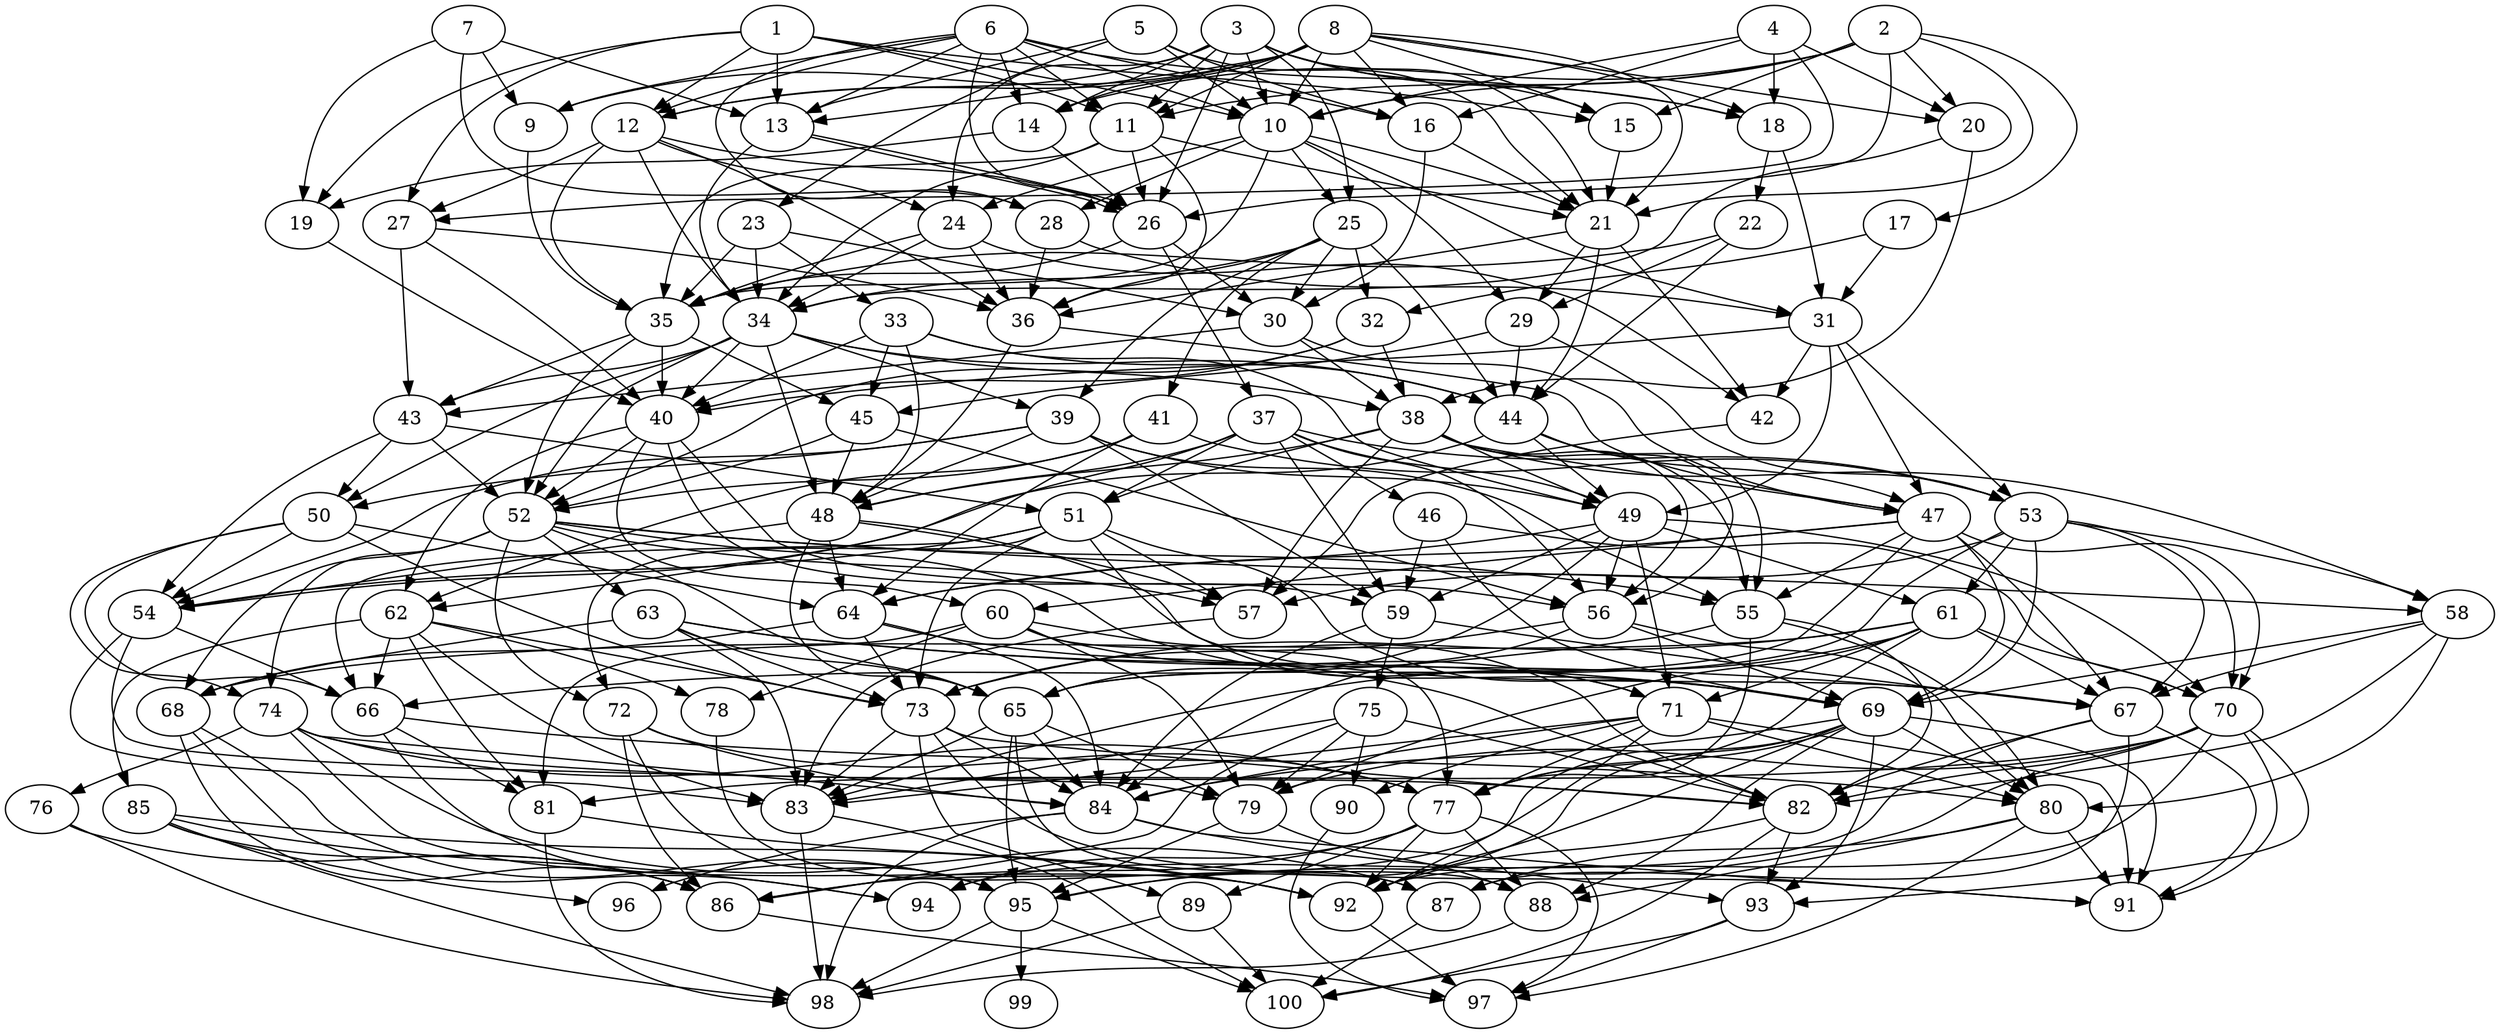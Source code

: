 // DAG automatically generated by daggen at Fri Aug  4 16:35:14 2017
// ./daggen --dot -n 100 --fat 0.5 --regular 0.8 --density 0.8 --jump 2 
digraph G {
  1 [size="134218", alpha="0.00"]
  1 -> 10 [size ="210"]
  1 -> 11 [size ="210"]
  1 -> 12 [size ="210"]
  1 -> 13 [size ="210"]
  1 -> 15 [size ="210"]
  1 -> 19 [size ="210"]
  1 -> 27 [size ="210"]
  2 [size="105572", alpha="0.20"]
  2 -> 10 [size ="75"]
  2 -> 11 [size ="75"]
  2 -> 14 [size ="75"]
  2 -> 15 [size ="75"]
  2 -> 17 [size ="75"]
  2 -> 20 [size ="75"]
  2 -> 21 [size ="75"]
  2 -> 26 [size ="75"]
  3 [size="2630", alpha="0.10"]
  3 -> 10 [size ="75"]
  3 -> 11 [size ="75"]
  3 -> 12 [size ="75"]
  3 -> 14 [size ="75"]
  3 -> 15 [size ="75"]
  3 -> 18 [size ="75"]
  3 -> 21 [size ="75"]
  3 -> 24 [size ="75"]
  3 -> 25 [size ="75"]
  3 -> 26 [size ="75"]
  4 [size="38456", alpha="0.10"]
  4 -> 10 [size ="34"]
  4 -> 16 [size ="34"]
  4 -> 18 [size ="34"]
  4 -> 20 [size ="34"]
  4 -> 27 [size ="34"]
  5 [size="3582", alpha="0.01"]
  5 -> 10 [size ="411"]
  5 -> 13 [size ="411"]
  5 -> 16 [size ="411"]
  5 -> 21 [size ="411"]
  5 -> 23 [size ="411"]
  6 [size="6469", alpha="0.06"]
  6 -> 9 [size ="411"]
  6 -> 10 [size ="411"]
  6 -> 11 [size ="411"]
  6 -> 12 [size ="411"]
  6 -> 13 [size ="411"]
  6 -> 14 [size ="411"]
  6 -> 16 [size ="411"]
  6 -> 18 [size ="411"]
  6 -> 26 [size ="411"]
  6 -> 28 [size ="411"]
  7 [size="469462", alpha="0.18"]
  7 -> 9 [size ="411"]
  7 -> 13 [size ="411"]
  7 -> 19 [size ="411"]
  7 -> 28 [size ="411"]
  8 [size="52955", alpha="0.17"]
  8 -> 9 [size ="75"]
  8 -> 10 [size ="75"]
  8 -> 11 [size ="75"]
  8 -> 12 [size ="75"]
  8 -> 13 [size ="75"]
  8 -> 14 [size ="75"]
  8 -> 15 [size ="75"]
  8 -> 16 [size ="75"]
  8 -> 18 [size ="75"]
  8 -> 20 [size ="75"]
  8 -> 21 [size ="75"]
  9 [size="25270", alpha="0.09"]
  9 -> 35 [size ="537"]
  10 [size="549756", alpha="0.16"]
  10 -> 21 [size ="537"]
  10 -> 24 [size ="537"]
  10 -> 25 [size ="537"]
  10 -> 28 [size ="537"]
  10 -> 29 [size ="537"]
  10 -> 31 [size ="537"]
  10 -> 35 [size ="537"]
  11 [size="106366", alpha="0.09"]
  11 -> 21 [size ="302"]
  11 -> 26 [size ="302"]
  11 -> 34 [size ="302"]
  11 -> 35 [size ="302"]
  11 -> 36 [size ="302"]
  12 [size="89685", alpha="0.03"]
  12 -> 24 [size ="75"]
  12 -> 26 [size ="75"]
  12 -> 27 [size ="75"]
  12 -> 34 [size ="75"]
  12 -> 35 [size ="75"]
  12 -> 36 [size ="75"]
  13 [size="20274", alpha="0.12"]
  13 -> 26 [size ="537"]
  13 -> 26 [size ="537"]
  13 -> 34 [size ="537"]
  14 [size="25016", alpha="0.09"]
  14 -> 19 [size ="411"]
  14 -> 26 [size ="411"]
  15 [size="368293", alpha="0.03"]
  15 -> 21 [size ="411"]
  16 [size="8590", alpha="0.14"]
  16 -> 21 [size ="34"]
  16 -> 30 [size ="34"]
  17 [size="635302", alpha="0.17"]
  17 -> 31 [size ="411"]
  17 -> 32 [size ="411"]
  18 [size="8590", alpha="0.13"]
  18 -> 22 [size ="34"]
  18 -> 31 [size ="34"]
  19 [size="106837", alpha="0.18"]
  19 -> 40 [size ="75"]
  20 [size="16005", alpha="0.16"]
  20 -> 34 [size ="34"]
  20 -> 38 [size ="34"]
  21 [size="782758", alpha="0.03"]
  21 -> 29 [size ="679"]
  21 -> 36 [size ="679"]
  21 -> 42 [size ="679"]
  21 -> 44 [size ="679"]
  22 [size="3135", alpha="0.05"]
  22 -> 29 [size ="302"]
  22 -> 35 [size ="302"]
  22 -> 44 [size ="302"]
  23 [size="13072", alpha="0.14"]
  23 -> 30 [size ="34"]
  23 -> 33 [size ="34"]
  23 -> 34 [size ="34"]
  23 -> 35 [size ="34"]
  24 [size="21336", alpha="0.16"]
  24 -> 34 [size ="537"]
  24 -> 35 [size ="537"]
  24 -> 36 [size ="537"]
  24 -> 42 [size ="537"]
  25 [size="68719", alpha="0.06"]
  25 -> 30 [size ="134"]
  25 -> 32 [size ="134"]
  25 -> 34 [size ="134"]
  25 -> 36 [size ="134"]
  25 -> 39 [size ="134"]
  25 -> 41 [size ="134"]
  25 -> 44 [size ="134"]
  26 [size="11402", alpha="0.03"]
  26 -> 30 [size ="34"]
  26 -> 35 [size ="34"]
  26 -> 37 [size ="34"]
  27 [size="1073742", alpha="0.19"]
  27 -> 36 [size ="839"]
  27 -> 40 [size ="839"]
  27 -> 43 [size ="839"]
  28 [size="586046", alpha="0.15"]
  28 -> 31 [size ="679"]
  28 -> 36 [size ="679"]
  29 [size="7027", alpha="0.01"]
  29 -> 44 [size ="134"]
  29 -> 45 [size ="134"]
  29 -> 53 [size ="134"]
  30 [size="782758", alpha="0.14"]
  30 -> 38 [size ="679"]
  30 -> 43 [size ="679"]
  30 -> 47 [size ="679"]
  31 [size="755", alpha="0.10"]
  31 -> 40 [size ="34"]
  31 -> 42 [size ="34"]
  31 -> 47 [size ="34"]
  31 -> 49 [size ="34"]
  31 -> 53 [size ="34"]
  32 [size="368293", alpha="0.20"]
  32 -> 38 [size ="411"]
  32 -> 40 [size ="411"]
  32 -> 52 [size ="411"]
  33 [size="10896", alpha="0.18"]
  33 -> 40 [size ="210"]
  33 -> 44 [size ="210"]
  33 -> 45 [size ="210"]
  33 -> 48 [size ="210"]
  33 -> 49 [size ="210"]
  34 [size="97835", alpha="0.02"]
  34 -> 38 [size ="75"]
  34 -> 39 [size ="75"]
  34 -> 40 [size ="75"]
  34 -> 43 [size ="75"]
  34 -> 44 [size ="75"]
  34 -> 48 [size ="75"]
  34 -> 50 [size ="75"]
  34 -> 52 [size ="75"]
  35 [size="231928", alpha="0.10"]
  35 -> 40 [size ="302"]
  35 -> 43 [size ="302"]
  35 -> 45 [size ="302"]
  35 -> 52 [size ="302"]
  36 [size="26487", alpha="0.19"]
  36 -> 47 [size ="75"]
  36 -> 48 [size ="75"]
  37 [size="125033", alpha="0.07"]
  37 -> 46 [size ="210"]
  37 -> 48 [size ="210"]
  37 -> 49 [size ="210"]
  37 -> 51 [size ="210"]
  37 -> 53 [size ="210"]
  37 -> 56 [size ="210"]
  37 -> 59 [size ="210"]
  37 -> 62 [size ="210"]
  38 [size="230765", alpha="0.04"]
  38 -> 47 [size ="679"]
  38 -> 48 [size ="679"]
  38 -> 49 [size ="679"]
  38 -> 51 [size ="679"]
  38 -> 55 [size ="679"]
  38 -> 56 [size ="679"]
  38 -> 57 [size ="679"]
  38 -> 58 [size ="679"]
  39 [size="68719", alpha="0.16"]
  39 -> 48 [size ="134"]
  39 -> 49 [size ="134"]
  39 -> 50 [size ="134"]
  39 -> 54 [size ="134"]
  39 -> 55 [size ="134"]
  39 -> 59 [size ="134"]
  40 [size="231928", alpha="0.04"]
  40 -> 52 [size ="302"]
  40 -> 56 [size ="302"]
  40 -> 59 [size ="302"]
  40 -> 60 [size ="302"]
  40 -> 62 [size ="302"]
  41 [size="9139", alpha="0.16"]
  41 -> 52 [size ="210"]
  41 -> 53 [size ="210"]
  41 -> 62 [size ="210"]
  41 -> 64 [size ="210"]
  42 [size="1283067", alpha="0.15"]
  42 -> 57 [size ="839"]
  43 [size="25708", alpha="0.02"]
  43 -> 50 [size ="679"]
  43 -> 51 [size ="679"]
  43 -> 52 [size ="679"]
  43 -> 54 [size ="679"]
  44 [size="368293", alpha="0.05"]
  44 -> 47 [size ="411"]
  44 -> 49 [size ="411"]
  44 -> 54 [size ="411"]
  44 -> 55 [size ="411"]
  44 -> 56 [size ="411"]
  45 [size="549756", alpha="0.02"]
  45 -> 48 [size ="537"]
  45 -> 52 [size ="537"]
  45 -> 56 [size ="537"]
  46 [size="13843", alpha="0.19"]
  46 -> 59 [size ="302"]
  46 -> 69 [size ="302"]
  46 -> 70 [size ="302"]
  47 [size="7441", alpha="0.17"]
  47 -> 55 [size ="679"]
  47 -> 60 [size ="679"]
  47 -> 64 [size ="679"]
  47 -> 65 [size ="679"]
  47 -> 67 [size ="679"]
  47 -> 69 [size ="679"]
  47 -> 70 [size ="679"]
  48 [size="68719", alpha="0.12"]
  48 -> 54 [size ="134"]
  48 -> 57 [size ="134"]
  48 -> 64 [size ="134"]
  48 -> 65 [size ="134"]
  48 -> 67 [size ="134"]
  49 [size="302", alpha="0.19"]
  49 -> 56 [size ="34"]
  49 -> 59 [size ="34"]
  49 -> 61 [size ="34"]
  49 -> 64 [size ="34"]
  49 -> 65 [size ="34"]
  49 -> 70 [size ="34"]
  49 -> 71 [size ="34"]
  50 [size="259769", alpha="0.17"]
  50 -> 54 [size ="679"]
  50 -> 64 [size ="679"]
  50 -> 66 [size ="679"]
  50 -> 73 [size ="679"]
  50 -> 74 [size ="679"]
  51 [size="19770", alpha="0.09"]
  51 -> 54 [size ="679"]
  51 -> 57 [size ="679"]
  51 -> 66 [size ="679"]
  51 -> 69 [size ="679"]
  51 -> 71 [size ="679"]
  51 -> 72 [size ="679"]
  51 -> 73 [size ="679"]
  52 [size="832403", alpha="0.06"]
  52 -> 55 [size ="537"]
  52 -> 57 [size ="537"]
  52 -> 58 [size ="537"]
  52 -> 63 [size ="537"]
  52 -> 65 [size ="537"]
  52 -> 68 [size ="537"]
  52 -> 69 [size ="537"]
  52 -> 72 [size ="537"]
  52 -> 74 [size ="537"]
  53 [size="549756", alpha="0.10"]
  53 -> 57 [size ="537"]
  53 -> 58 [size ="537"]
  53 -> 61 [size ="537"]
  53 -> 65 [size ="537"]
  53 -> 67 [size ="537"]
  53 -> 69 [size ="537"]
  53 -> 70 [size ="537"]
  54 [size="9970", alpha="0.06"]
  54 -> 66 [size ="302"]
  54 -> 79 [size ="302"]
  54 -> 83 [size ="302"]
  55 [size="1637", alpha="0.07"]
  55 -> 66 [size ="75"]
  55 -> 77 [size ="75"]
  55 -> 80 [size ="75"]
  55 -> 82 [size ="75"]
  56 [size="28991", alpha="0.06"]
  56 -> 69 [size ="75"]
  56 -> 73 [size ="75"]
  56 -> 80 [size ="75"]
  56 -> 84 [size ="75"]
  57 [size="39491", alpha="0.03"]
  57 -> 83 [size ="679"]
  58 [size="174945", alpha="0.13"]
  58 -> 67 [size ="210"]
  58 -> 69 [size ="210"]
  58 -> 80 [size ="210"]
  58 -> 82 [size ="210"]
  59 [size="31704", alpha="0.06"]
  59 -> 67 [size ="839"]
  59 -> 75 [size ="839"]
  59 -> 84 [size ="839"]
  60 [size="782758", alpha="0.14"]
  60 -> 71 [size ="679"]
  60 -> 77 [size ="679"]
  60 -> 78 [size ="679"]
  60 -> 79 [size ="679"]
  60 -> 81 [size ="679"]
  60 -> 82 [size ="679"]
  61 [size="231928", alpha="0.17"]
  61 -> 67 [size ="302"]
  61 -> 68 [size ="302"]
  61 -> 70 [size ="302"]
  61 -> 71 [size ="302"]
  61 -> 73 [size ="302"]
  61 -> 77 [size ="302"]
  61 -> 79 [size ="302"]
  61 -> 83 [size ="302"]
  62 [size="1919", alpha="0.13"]
  62 -> 66 [size ="75"]
  62 -> 73 [size ="75"]
  62 -> 78 [size ="75"]
  62 -> 81 [size ="75"]
  62 -> 83 [size ="75"]
  62 -> 85 [size ="75"]
  63 [size="5775", alpha="0.05"]
  63 -> 65 [size ="134"]
  63 -> 67 [size ="134"]
  63 -> 68 [size ="134"]
  63 -> 69 [size ="134"]
  63 -> 73 [size ="134"]
  63 -> 83 [size ="134"]
  64 [size="134218", alpha="0.10"]
  64 -> 68 [size ="210"]
  64 -> 73 [size ="210"]
  64 -> 82 [size ="210"]
  64 -> 84 [size ="210"]
  65 [size="8590", alpha="0.13"]
  65 -> 79 [size ="34"]
  65 -> 83 [size ="34"]
  65 -> 84 [size ="34"]
  65 -> 88 [size ="34"]
  65 -> 95 [size ="34"]
  66 [size="956", alpha="0.12"]
  66 -> 80 [size ="34"]
  66 -> 81 [size ="34"]
  66 -> 95 [size ="34"]
  67 [size="444", alpha="0.05"]
  67 -> 82 [size ="34"]
  67 -> 87 [size ="34"]
  67 -> 91 [size ="34"]
  67 -> 94 [size ="34"]
  68 [size="368293", alpha="0.20"]
  68 -> 86 [size ="411"]
  68 -> 94 [size ="411"]
  68 -> 95 [size ="411"]
  69 [size="756019", alpha="0.15"]
  69 -> 77 [size ="537"]
  69 -> 80 [size ="537"]
  69 -> 84 [size ="537"]
  69 -> 86 [size ="537"]
  69 -> 88 [size ="537"]
  69 -> 91 [size ="537"]
  69 -> 92 [size ="537"]
  69 -> 93 [size ="537"]
  69 -> 95 [size ="537"]
  70 [size="782758", alpha="0.18"]
  70 -> 79 [size ="679"]
  70 -> 81 [size ="679"]
  70 -> 82 [size ="679"]
  70 -> 91 [size ="679"]
  70 -> 92 [size ="679"]
  70 -> 93 [size ="679"]
  70 -> 95 [size ="679"]
  71 [size="10129", alpha="0.18"]
  71 -> 77 [size ="537"]
  71 -> 80 [size ="537"]
  71 -> 83 [size ="537"]
  71 -> 84 [size ="537"]
  71 -> 90 [size ="537"]
  71 -> 91 [size ="537"]
  71 -> 92 [size ="537"]
  72 [size="30986", alpha="0.09"]
  72 -> 77 [size ="537"]
  72 -> 84 [size ="537"]
  72 -> 86 [size ="537"]
  72 -> 95 [size ="537"]
  73 [size="30799", alpha="0.13"]
  73 -> 82 [size ="679"]
  73 -> 83 [size ="679"]
  73 -> 84 [size ="679"]
  73 -> 89 [size ="679"]
  73 -> 91 [size ="679"]
  74 [size="436488", alpha="0.09"]
  74 -> 76 [size ="679"]
  74 -> 77 [size ="679"]
  74 -> 82 [size ="679"]
  74 -> 84 [size ="679"]
  74 -> 87 [size ="679"]
  74 -> 92 [size ="679"]
  75 [size="366355", alpha="0.02"]
  75 -> 79 [size ="302"]
  75 -> 82 [size ="302"]
  75 -> 83 [size ="302"]
  75 -> 86 [size ="302"]
  75 -> 90 [size ="302"]
  76 [size="7554", alpha="0.09"]
  76 -> 86 [size ="839"]
  76 -> 98 [size ="839"]
  77 [size="54942", alpha="0.14"]
  77 -> 86 [size ="134"]
  77 -> 88 [size ="134"]
  77 -> 89 [size ="134"]
  77 -> 92 [size ="134"]
  77 -> 94 [size ="134"]
  77 -> 97 [size ="134"]
  78 [size="16650", alpha="0.17"]
  78 -> 87 [size ="839"]
  79 [size="68719", alpha="0.07"]
  79 -> 88 [size ="134"]
  79 -> 95 [size ="134"]
  80 [size="20402", alpha="0.13"]
  80 -> 87 [size ="411"]
  80 -> 88 [size ="411"]
  80 -> 91 [size ="411"]
  80 -> 97 [size ="411"]
  81 [size="782758", alpha="0.12"]
  81 -> 92 [size ="679"]
  81 -> 98 [size ="679"]
  82 [size="13559", alpha="0.04"]
  82 -> 92 [size ="302"]
  82 -> 93 [size ="302"]
  82 -> 100 [size ="302"]
  83 [size="8590", alpha="0.11"]
  83 -> 98 [size ="34"]
  83 -> 100 [size ="34"]
  84 [size="28991", alpha="0.05"]
  84 -> 91 [size ="75"]
  84 -> 93 [size ="75"]
  84 -> 96 [size ="75"]
  84 -> 98 [size ="75"]
  85 [size="549756", alpha="0.12"]
  85 -> 86 [size ="537"]
  85 -> 92 [size ="537"]
  85 -> 94 [size ="537"]
  85 -> 96 [size ="537"]
  85 -> 98 [size ="537"]
  86 [size="19962", alpha="0.11"]
  86 -> 97 [size ="679"]
  87 [size="8887", alpha="0.03"]
  87 -> 100 [size ="537"]
  88 [size="268723", alpha="0.04"]
  88 -> 98 [size ="210"]
  89 [size="8590", alpha="0.13"]
  89 -> 98 [size ="34"]
  89 -> 100 [size ="34"]
  90 [size="580813", alpha="0.00"]
  90 -> 97 [size ="411"]
  91 [size="21157", alpha="0.02"]
  92 [size="299012", alpha="0.02"]
  92 -> 97 [size ="537"]
  93 [size="11316", alpha="0.09"]
  93 -> 97 [size ="839"]
  93 -> 100 [size ="839"]
  94 [size="231928", alpha="0.12"]
  95 [size="869288", alpha="0.01"]
  95 -> 98 [size ="537"]
  95 -> 99 [size ="537"]
  95 -> 100 [size ="537"]
  96 [size="11344", alpha="0.04"]
  97 [size="343428", alpha="0.11"]
  98 [size="28991", alpha="0.14"]
  99 [size="28297", alpha="0.08"]
  100 [size="8590", alpha="0.18"]
}
